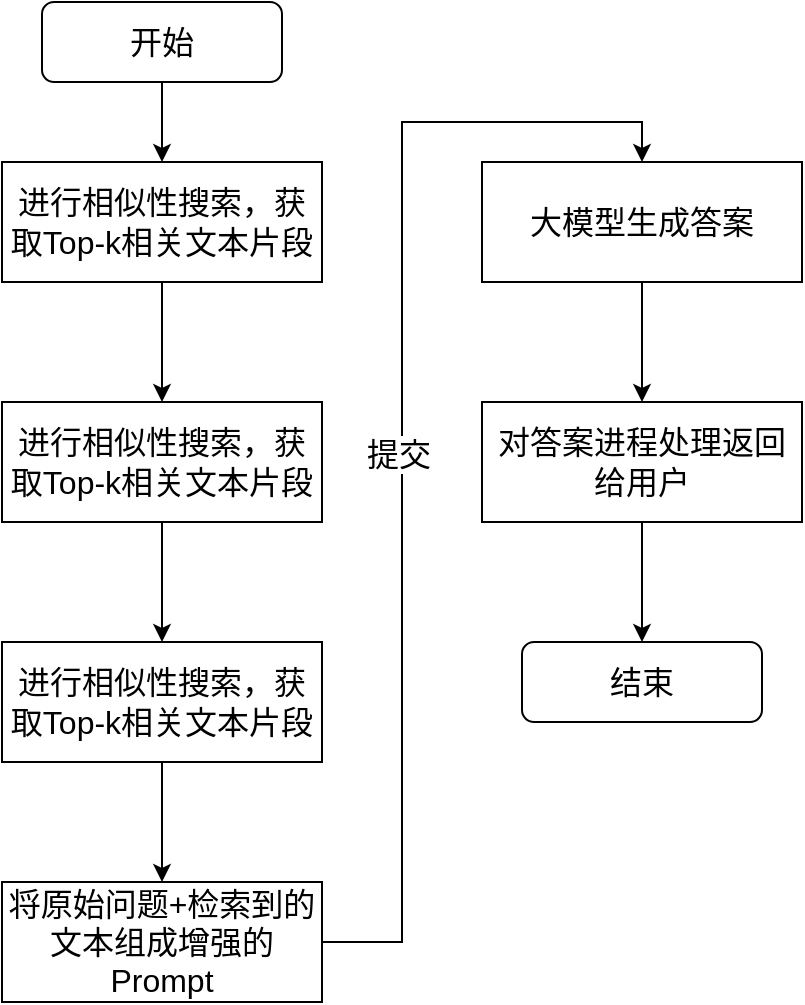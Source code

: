 <mxfile version="28.1.1">
  <diagram name="第 1 页" id="GYnFQ3VZF2-mluFJ-07G">
    <mxGraphModel dx="776" dy="1138" grid="1" gridSize="10" guides="1" tooltips="1" connect="1" arrows="1" fold="1" page="1" pageScale="1" pageWidth="5000" pageHeight="5000" math="0" shadow="0">
      <root>
        <mxCell id="0" />
        <mxCell id="1" parent="0" />
        <mxCell id="XTv-UtNjp_jvLsOEV2Ws-13" style="edgeStyle=orthogonalEdgeStyle;rounded=0;orthogonalLoop=1;jettySize=auto;html=1;fontSize=16;" edge="1" parent="1" source="XTv-UtNjp_jvLsOEV2Ws-1" target="XTv-UtNjp_jvLsOEV2Ws-7">
          <mxGeometry relative="1" as="geometry" />
        </mxCell>
        <mxCell id="XTv-UtNjp_jvLsOEV2Ws-1" value="开始" style="rounded=1;whiteSpace=wrap;html=1;fontSize=16;" vertex="1" parent="1">
          <mxGeometry x="140" y="40" width="120" height="40" as="geometry" />
        </mxCell>
        <mxCell id="XTv-UtNjp_jvLsOEV2Ws-16" style="edgeStyle=orthogonalEdgeStyle;rounded=0;orthogonalLoop=1;jettySize=auto;html=1;entryX=0.5;entryY=0;entryDx=0;entryDy=0;fontSize=16;" edge="1" parent="1" source="XTv-UtNjp_jvLsOEV2Ws-4" target="XTv-UtNjp_jvLsOEV2Ws-5">
          <mxGeometry relative="1" as="geometry" />
        </mxCell>
        <mxCell id="XTv-UtNjp_jvLsOEV2Ws-4" value="进行相似性搜索，获取Top-k相关文本片段" style="rounded=0;whiteSpace=wrap;html=1;fontSize=16;" vertex="1" parent="1">
          <mxGeometry x="120" y="360" width="160" height="60" as="geometry" />
        </mxCell>
        <mxCell id="XTv-UtNjp_jvLsOEV2Ws-18" style="edgeStyle=orthogonalEdgeStyle;rounded=0;orthogonalLoop=1;jettySize=auto;html=1;entryX=0.5;entryY=0;entryDx=0;entryDy=0;fontSize=16;" edge="1" parent="1" source="XTv-UtNjp_jvLsOEV2Ws-5" target="XTv-UtNjp_jvLsOEV2Ws-9">
          <mxGeometry relative="1" as="geometry" />
        </mxCell>
        <mxCell id="XTv-UtNjp_jvLsOEV2Ws-19" value="提交" style="edgeLabel;html=1;align=center;verticalAlign=middle;resizable=0;points=[];fontSize=16;" vertex="1" connectable="0" parent="XTv-UtNjp_jvLsOEV2Ws-18">
          <mxGeometry x="-0.037" y="2" relative="1" as="geometry">
            <mxPoint as="offset" />
          </mxGeometry>
        </mxCell>
        <mxCell id="XTv-UtNjp_jvLsOEV2Ws-5" value="将原始问题+检索到的文本组成增强的Prompt" style="rounded=0;whiteSpace=wrap;html=1;fontSize=16;" vertex="1" parent="1">
          <mxGeometry x="120" y="480" width="160" height="60" as="geometry" />
        </mxCell>
        <mxCell id="XTv-UtNjp_jvLsOEV2Ws-15" style="edgeStyle=orthogonalEdgeStyle;rounded=0;orthogonalLoop=1;jettySize=auto;html=1;entryX=0.5;entryY=0;entryDx=0;entryDy=0;fontSize=16;" edge="1" parent="1" source="XTv-UtNjp_jvLsOEV2Ws-6" target="XTv-UtNjp_jvLsOEV2Ws-4">
          <mxGeometry relative="1" as="geometry" />
        </mxCell>
        <mxCell id="XTv-UtNjp_jvLsOEV2Ws-6" value="进行相似性搜索，获取Top-k相关文本片段" style="rounded=0;whiteSpace=wrap;html=1;fontSize=16;" vertex="1" parent="1">
          <mxGeometry x="120" y="240" width="160" height="60" as="geometry" />
        </mxCell>
        <mxCell id="XTv-UtNjp_jvLsOEV2Ws-14" style="edgeStyle=orthogonalEdgeStyle;rounded=0;orthogonalLoop=1;jettySize=auto;html=1;entryX=0.5;entryY=0;entryDx=0;entryDy=0;fontSize=16;" edge="1" parent="1" source="XTv-UtNjp_jvLsOEV2Ws-7" target="XTv-UtNjp_jvLsOEV2Ws-6">
          <mxGeometry relative="1" as="geometry" />
        </mxCell>
        <mxCell id="XTv-UtNjp_jvLsOEV2Ws-7" value="进行相似性搜索，获取Top-k相关文本片段" style="rounded=0;whiteSpace=wrap;html=1;fontSize=16;" vertex="1" parent="1">
          <mxGeometry x="120" y="120" width="160" height="60" as="geometry" />
        </mxCell>
        <mxCell id="XTv-UtNjp_jvLsOEV2Ws-20" style="edgeStyle=orthogonalEdgeStyle;rounded=0;orthogonalLoop=1;jettySize=auto;html=1;entryX=0.5;entryY=0;entryDx=0;entryDy=0;fontSize=16;" edge="1" parent="1" source="XTv-UtNjp_jvLsOEV2Ws-9" target="XTv-UtNjp_jvLsOEV2Ws-11">
          <mxGeometry relative="1" as="geometry" />
        </mxCell>
        <mxCell id="XTv-UtNjp_jvLsOEV2Ws-9" value="大模型生成答案" style="rounded=0;whiteSpace=wrap;html=1;fontSize=16;" vertex="1" parent="1">
          <mxGeometry x="360" y="120" width="160" height="60" as="geometry" />
        </mxCell>
        <mxCell id="XTv-UtNjp_jvLsOEV2Ws-21" style="edgeStyle=orthogonalEdgeStyle;rounded=0;orthogonalLoop=1;jettySize=auto;html=1;entryX=0.5;entryY=0;entryDx=0;entryDy=0;fontSize=16;" edge="1" parent="1" source="XTv-UtNjp_jvLsOEV2Ws-11" target="XTv-UtNjp_jvLsOEV2Ws-12">
          <mxGeometry relative="1" as="geometry" />
        </mxCell>
        <mxCell id="XTv-UtNjp_jvLsOEV2Ws-11" value="对答案进程处理返回给用户" style="rounded=0;whiteSpace=wrap;html=1;fontSize=16;" vertex="1" parent="1">
          <mxGeometry x="360" y="240" width="160" height="60" as="geometry" />
        </mxCell>
        <mxCell id="XTv-UtNjp_jvLsOEV2Ws-12" value="结束" style="rounded=1;whiteSpace=wrap;html=1;fontSize=16;" vertex="1" parent="1">
          <mxGeometry x="380" y="360" width="120" height="40" as="geometry" />
        </mxCell>
      </root>
    </mxGraphModel>
  </diagram>
</mxfile>
